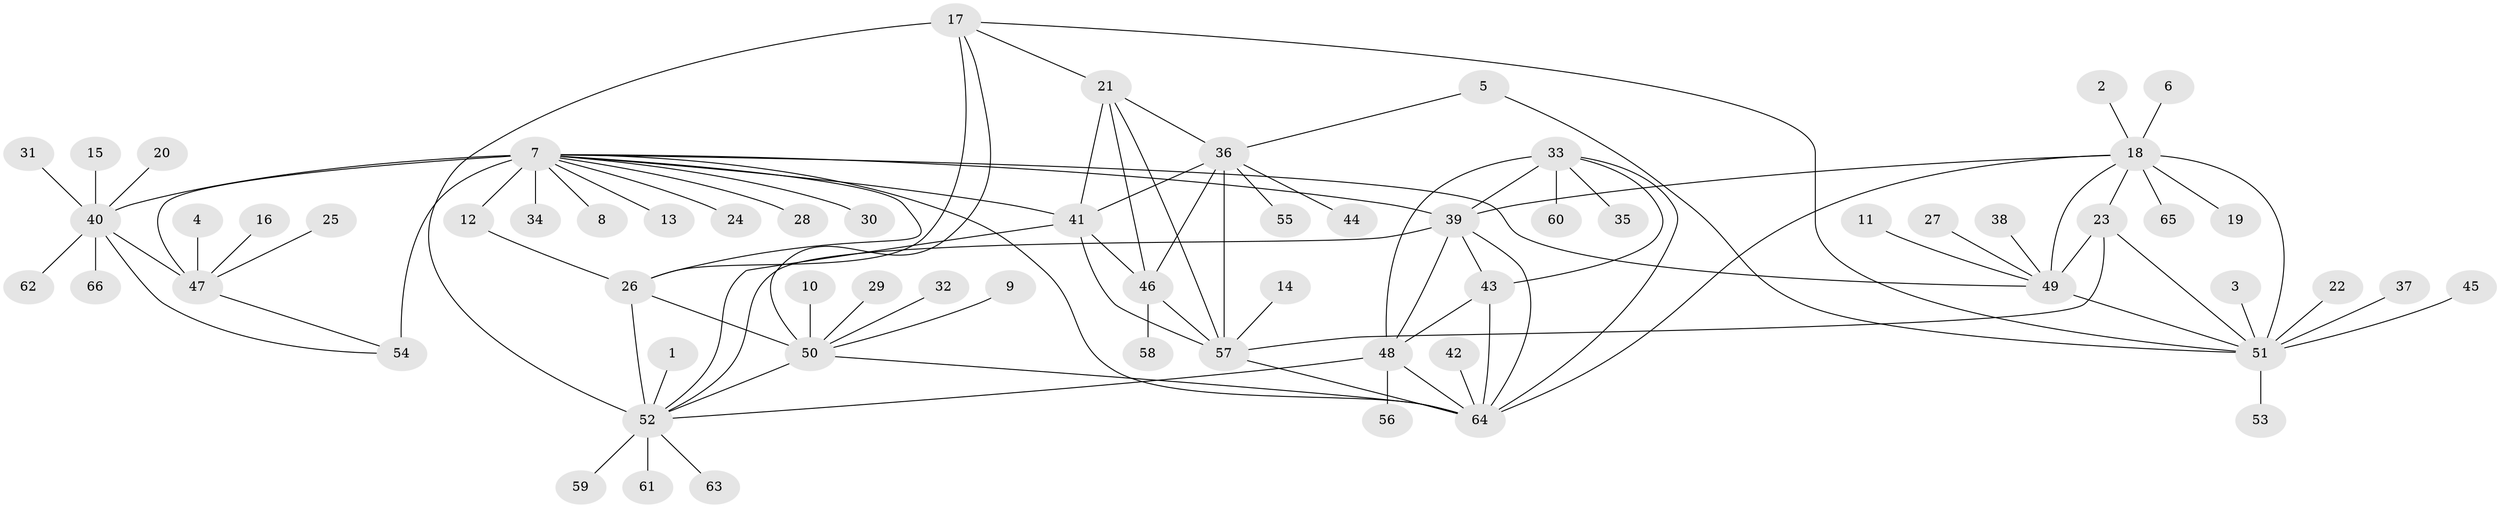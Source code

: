 // original degree distribution, {13: 0.007633587786259542, 9: 0.015267175572519083, 11: 0.03816793893129771, 7: 0.061068702290076333, 5: 0.007633587786259542, 8: 0.04580152671755725, 12: 0.015267175572519083, 10: 0.030534351145038167, 6: 0.007633587786259542, 2: 0.10687022900763359, 1: 0.6412213740458015, 3: 0.022900763358778626}
// Generated by graph-tools (version 1.1) at 2025/26/03/09/25 03:26:33]
// undirected, 66 vertices, 99 edges
graph export_dot {
graph [start="1"]
  node [color=gray90,style=filled];
  1;
  2;
  3;
  4;
  5;
  6;
  7;
  8;
  9;
  10;
  11;
  12;
  13;
  14;
  15;
  16;
  17;
  18;
  19;
  20;
  21;
  22;
  23;
  24;
  25;
  26;
  27;
  28;
  29;
  30;
  31;
  32;
  33;
  34;
  35;
  36;
  37;
  38;
  39;
  40;
  41;
  42;
  43;
  44;
  45;
  46;
  47;
  48;
  49;
  50;
  51;
  52;
  53;
  54;
  55;
  56;
  57;
  58;
  59;
  60;
  61;
  62;
  63;
  64;
  65;
  66;
  1 -- 52 [weight=1.0];
  2 -- 18 [weight=1.0];
  3 -- 51 [weight=1.0];
  4 -- 47 [weight=1.0];
  5 -- 36 [weight=1.0];
  5 -- 51 [weight=1.0];
  6 -- 18 [weight=1.0];
  7 -- 8 [weight=1.0];
  7 -- 12 [weight=1.0];
  7 -- 13 [weight=1.0];
  7 -- 24 [weight=1.0];
  7 -- 26 [weight=1.0];
  7 -- 28 [weight=1.0];
  7 -- 30 [weight=1.0];
  7 -- 34 [weight=1.0];
  7 -- 39 [weight=1.0];
  7 -- 40 [weight=3.0];
  7 -- 41 [weight=1.0];
  7 -- 47 [weight=3.0];
  7 -- 49 [weight=1.0];
  7 -- 54 [weight=3.0];
  7 -- 64 [weight=1.0];
  9 -- 50 [weight=1.0];
  10 -- 50 [weight=1.0];
  11 -- 49 [weight=1.0];
  12 -- 26 [weight=1.0];
  14 -- 57 [weight=1.0];
  15 -- 40 [weight=1.0];
  16 -- 47 [weight=1.0];
  17 -- 21 [weight=1.0];
  17 -- 26 [weight=2.0];
  17 -- 50 [weight=1.0];
  17 -- 51 [weight=1.0];
  17 -- 52 [weight=2.0];
  18 -- 19 [weight=1.0];
  18 -- 23 [weight=2.0];
  18 -- 39 [weight=1.0];
  18 -- 49 [weight=2.0];
  18 -- 51 [weight=4.0];
  18 -- 64 [weight=1.0];
  18 -- 65 [weight=1.0];
  20 -- 40 [weight=1.0];
  21 -- 36 [weight=1.0];
  21 -- 41 [weight=2.0];
  21 -- 46 [weight=1.0];
  21 -- 57 [weight=1.0];
  22 -- 51 [weight=1.0];
  23 -- 49 [weight=1.0];
  23 -- 51 [weight=2.0];
  23 -- 57 [weight=1.0];
  25 -- 47 [weight=1.0];
  26 -- 50 [weight=2.0];
  26 -- 52 [weight=4.0];
  27 -- 49 [weight=1.0];
  29 -- 50 [weight=1.0];
  31 -- 40 [weight=1.0];
  32 -- 50 [weight=1.0];
  33 -- 35 [weight=1.0];
  33 -- 39 [weight=2.0];
  33 -- 43 [weight=1.0];
  33 -- 48 [weight=1.0];
  33 -- 60 [weight=1.0];
  33 -- 64 [weight=1.0];
  36 -- 41 [weight=2.0];
  36 -- 44 [weight=1.0];
  36 -- 46 [weight=1.0];
  36 -- 55 [weight=1.0];
  36 -- 57 [weight=1.0];
  37 -- 51 [weight=1.0];
  38 -- 49 [weight=1.0];
  39 -- 43 [weight=2.0];
  39 -- 48 [weight=2.0];
  39 -- 52 [weight=1.0];
  39 -- 64 [weight=2.0];
  40 -- 47 [weight=1.0];
  40 -- 54 [weight=1.0];
  40 -- 62 [weight=1.0];
  40 -- 66 [weight=1.0];
  41 -- 46 [weight=2.0];
  41 -- 52 [weight=1.0];
  41 -- 57 [weight=2.0];
  42 -- 64 [weight=1.0];
  43 -- 48 [weight=1.0];
  43 -- 64 [weight=1.0];
  45 -- 51 [weight=1.0];
  46 -- 57 [weight=1.0];
  46 -- 58 [weight=1.0];
  47 -- 54 [weight=1.0];
  48 -- 52 [weight=1.0];
  48 -- 56 [weight=1.0];
  48 -- 64 [weight=1.0];
  49 -- 51 [weight=2.0];
  50 -- 52 [weight=2.0];
  50 -- 64 [weight=1.0];
  51 -- 53 [weight=1.0];
  52 -- 59 [weight=1.0];
  52 -- 61 [weight=1.0];
  52 -- 63 [weight=1.0];
  57 -- 64 [weight=1.0];
}
